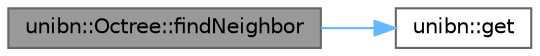 digraph "unibn::Octree::findNeighbor"
{
 // LATEX_PDF_SIZE
  bgcolor="transparent";
  edge [fontname=Helvetica,fontsize=10,labelfontname=Helvetica,labelfontsize=10];
  node [fontname=Helvetica,fontsize=10,shape=box,height=0.2,width=0.4];
  rankdir="LR";
  Node1 [id="Node000001",label="unibn::Octree::findNeighbor",height=0.2,width=0.4,color="gray40", fillcolor="grey60", style="filled", fontcolor="black",tooltip=" "];
  Node1 -> Node2 [id="edge1_Node000001_Node000002",color="steelblue1",style="solid",tooltip=" "];
  Node2 [id="Node000002",label="unibn::get",height=0.2,width=0.4,color="grey40", fillcolor="white", style="filled",URL="$de/d00/namespaceunibn.html#a25ab80a36b4045a4165a234d7fe9db00",tooltip=" "];
}
